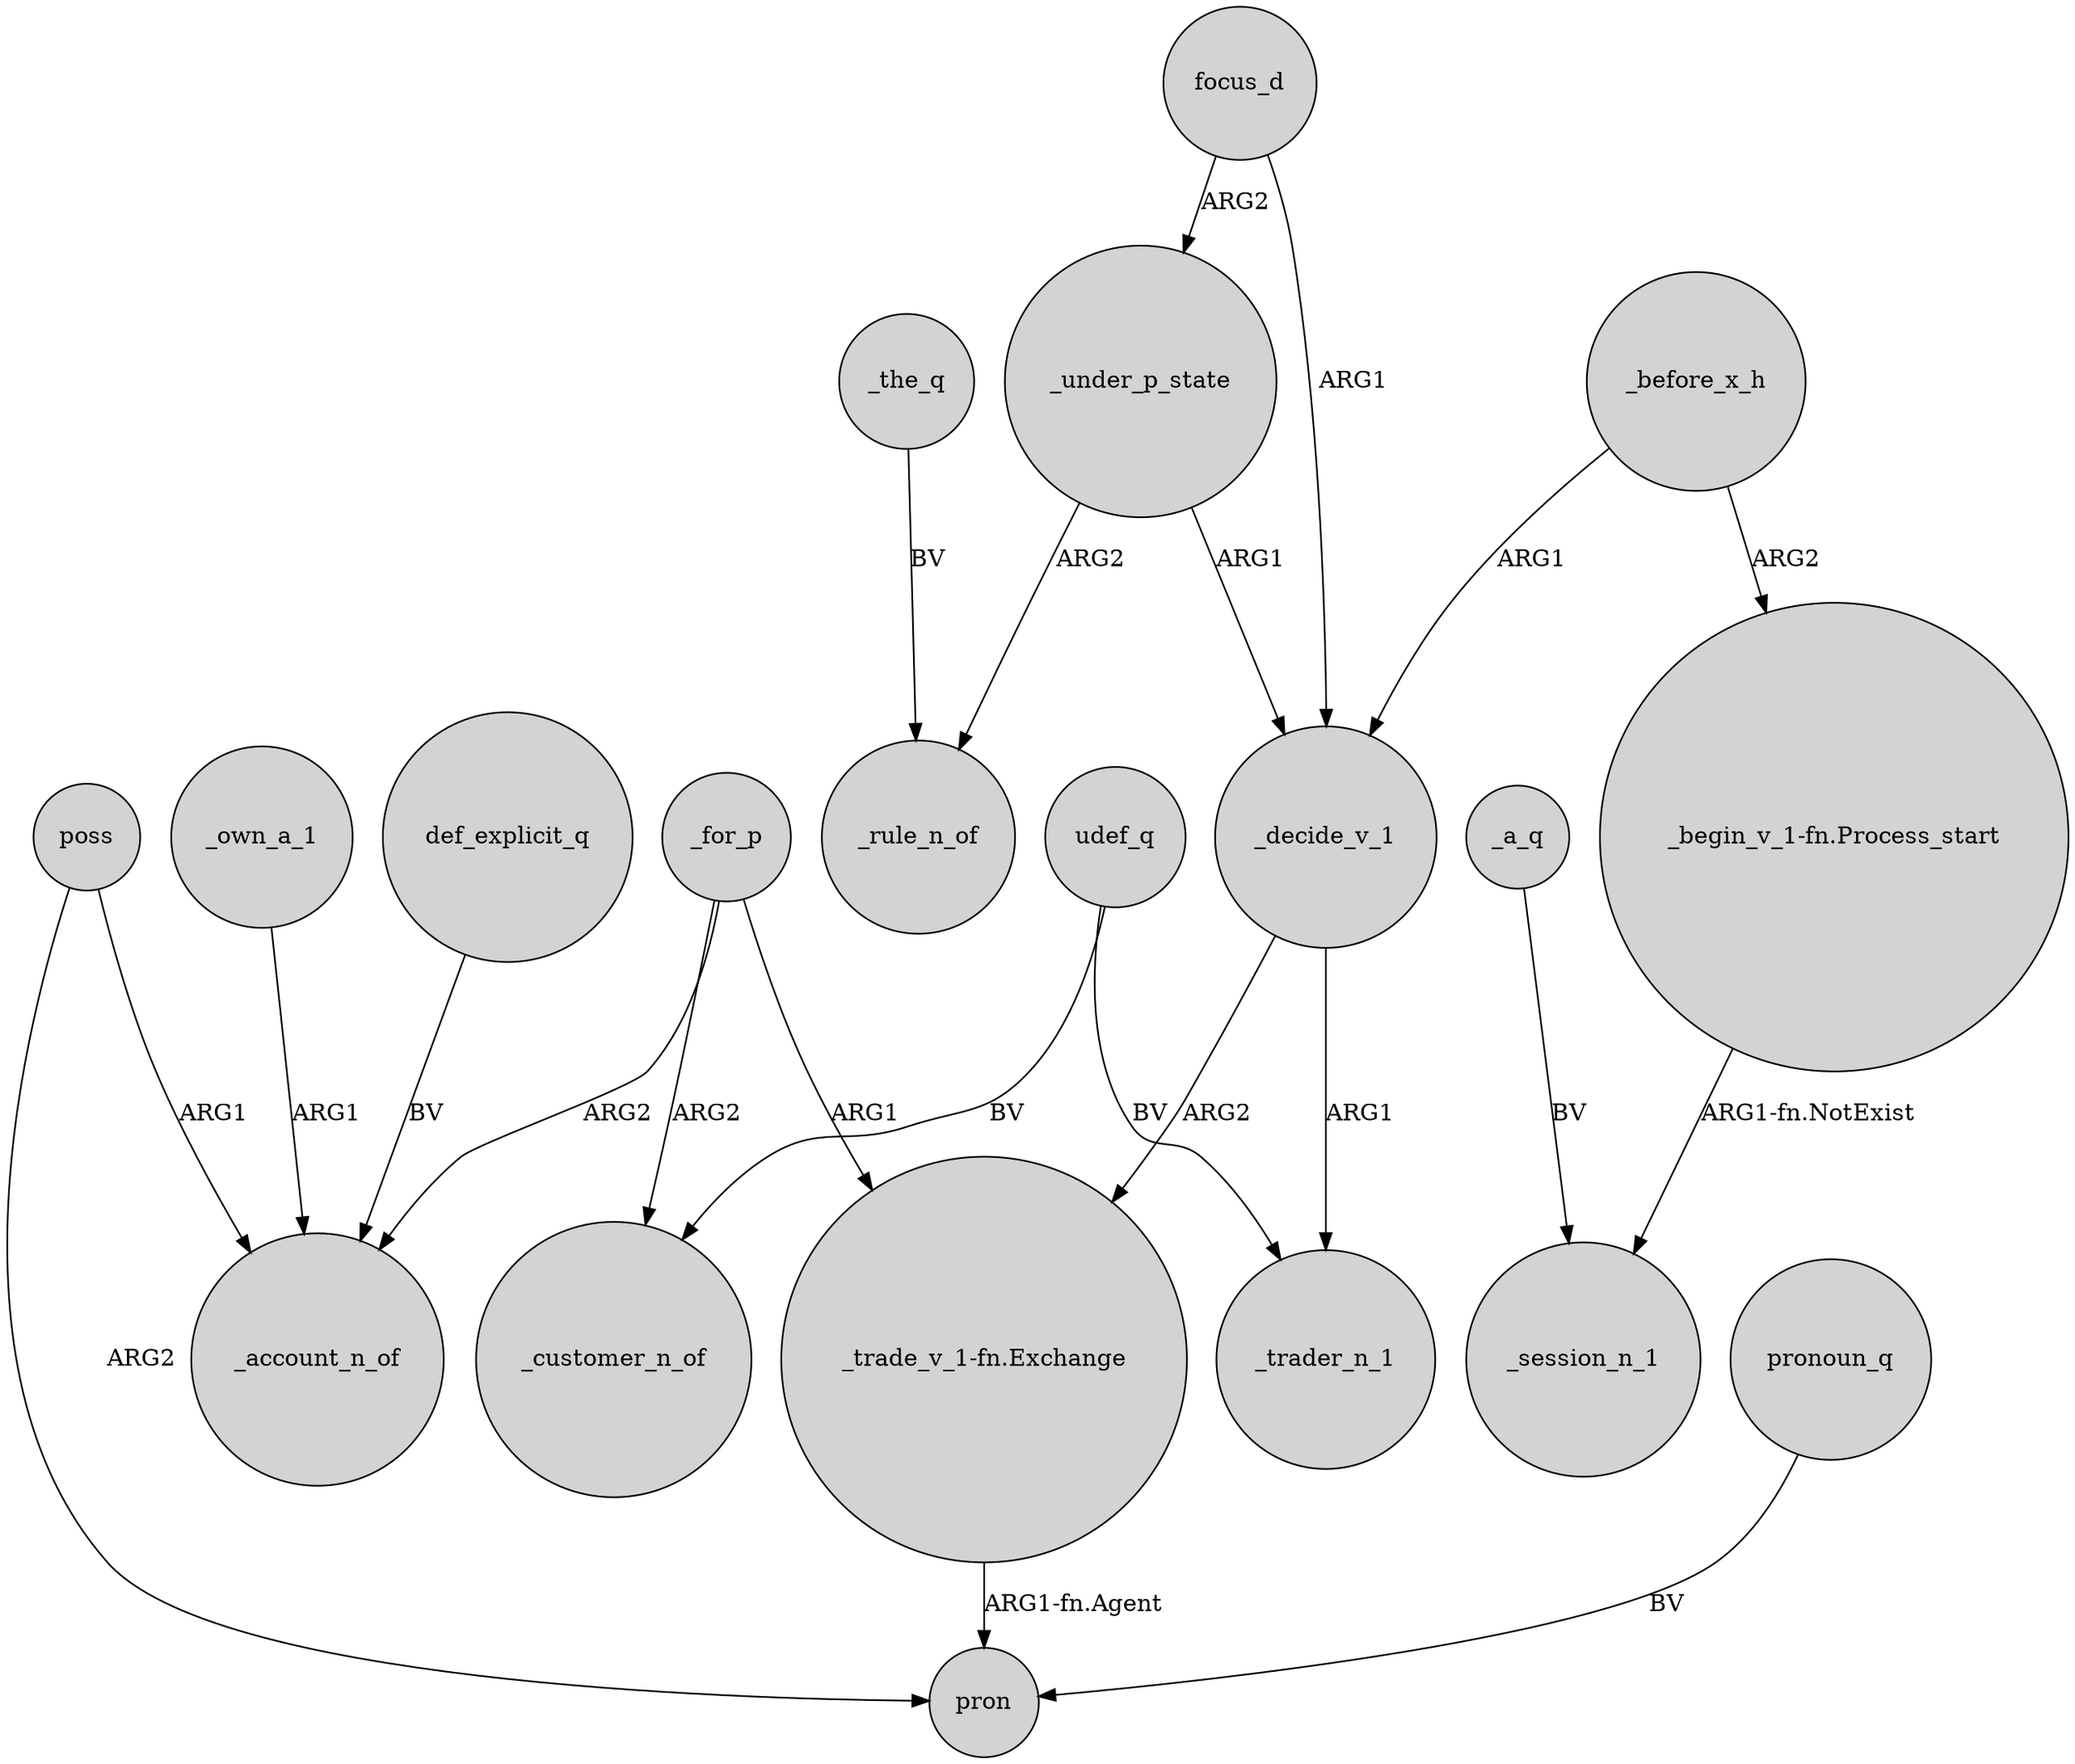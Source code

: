 digraph {
	node [shape=circle style=filled]
	_own_a_1 -> _account_n_of [label=ARG1]
	_under_p_state -> _rule_n_of [label=ARG2]
	poss -> pron [label=ARG2]
	_before_x_h -> "_begin_v_1-fn.Process_start" [label=ARG2]
	udef_q -> _trader_n_1 [label=BV]
	_for_p -> "_trade_v_1-fn.Exchange" [label=ARG1]
	_for_p -> _customer_n_of [label=ARG2]
	focus_d -> _decide_v_1 [label=ARG1]
	_for_p -> _account_n_of [label=ARG2]
	poss -> _account_n_of [label=ARG1]
	pronoun_q -> pron [label=BV]
	"_trade_v_1-fn.Exchange" -> pron [label="ARG1-fn.Agent"]
	_decide_v_1 -> _trader_n_1 [label=ARG1]
	def_explicit_q -> _account_n_of [label=BV]
	udef_q -> _customer_n_of [label=BV]
	_decide_v_1 -> "_trade_v_1-fn.Exchange" [label=ARG2]
	_the_q -> _rule_n_of [label=BV]
	_before_x_h -> _decide_v_1 [label=ARG1]
	_under_p_state -> _decide_v_1 [label=ARG1]
	"_begin_v_1-fn.Process_start" -> _session_n_1 [label="ARG1-fn.NotExist"]
	focus_d -> _under_p_state [label=ARG2]
	_a_q -> _session_n_1 [label=BV]
}
